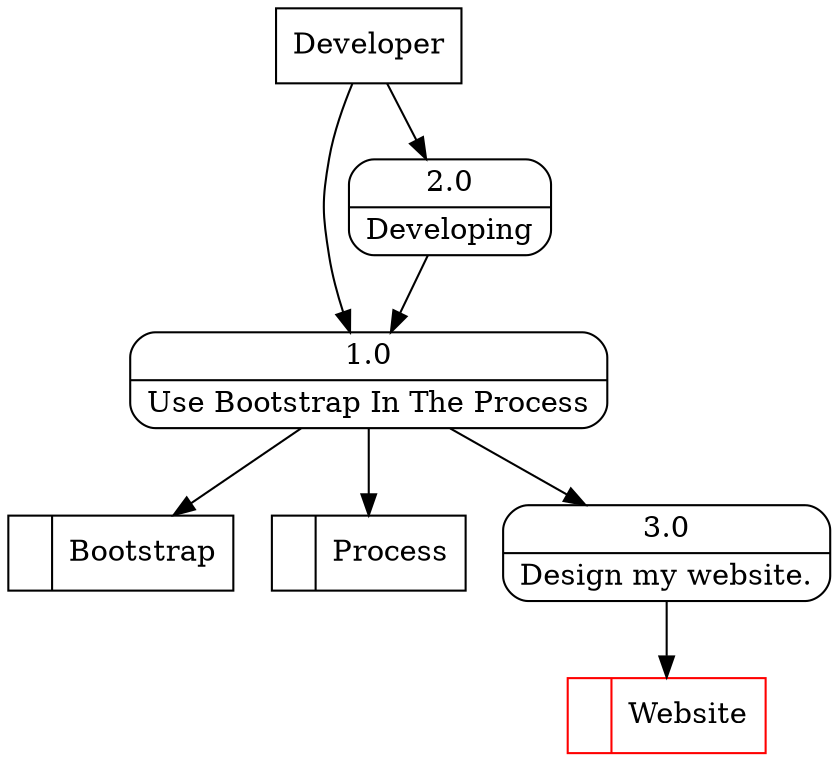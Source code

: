 digraph dfd2{ 
node[shape=record]
200 [label="<f0>  |<f1> Bootstrap " ];
201 [label="<f0>  |<f1> Process " ];
202 [label="Developer" shape=box];
203 [label="{<f0> 1.0|<f1> Use Bootstrap In The Process }" shape=Mrecord];
204 [label="{<f0> 2.0|<f1> Developing }" shape=Mrecord];
3 [label="{<f0> 3.0|<f1> Design my website. }" shape=Mrecord];
203 -> 3
1001 [label="<f0>  |<f1> Website " color=red];
3 -> 1001
202 -> 203
202 -> 204
203 -> 200
203 -> 201
204 -> 203
}